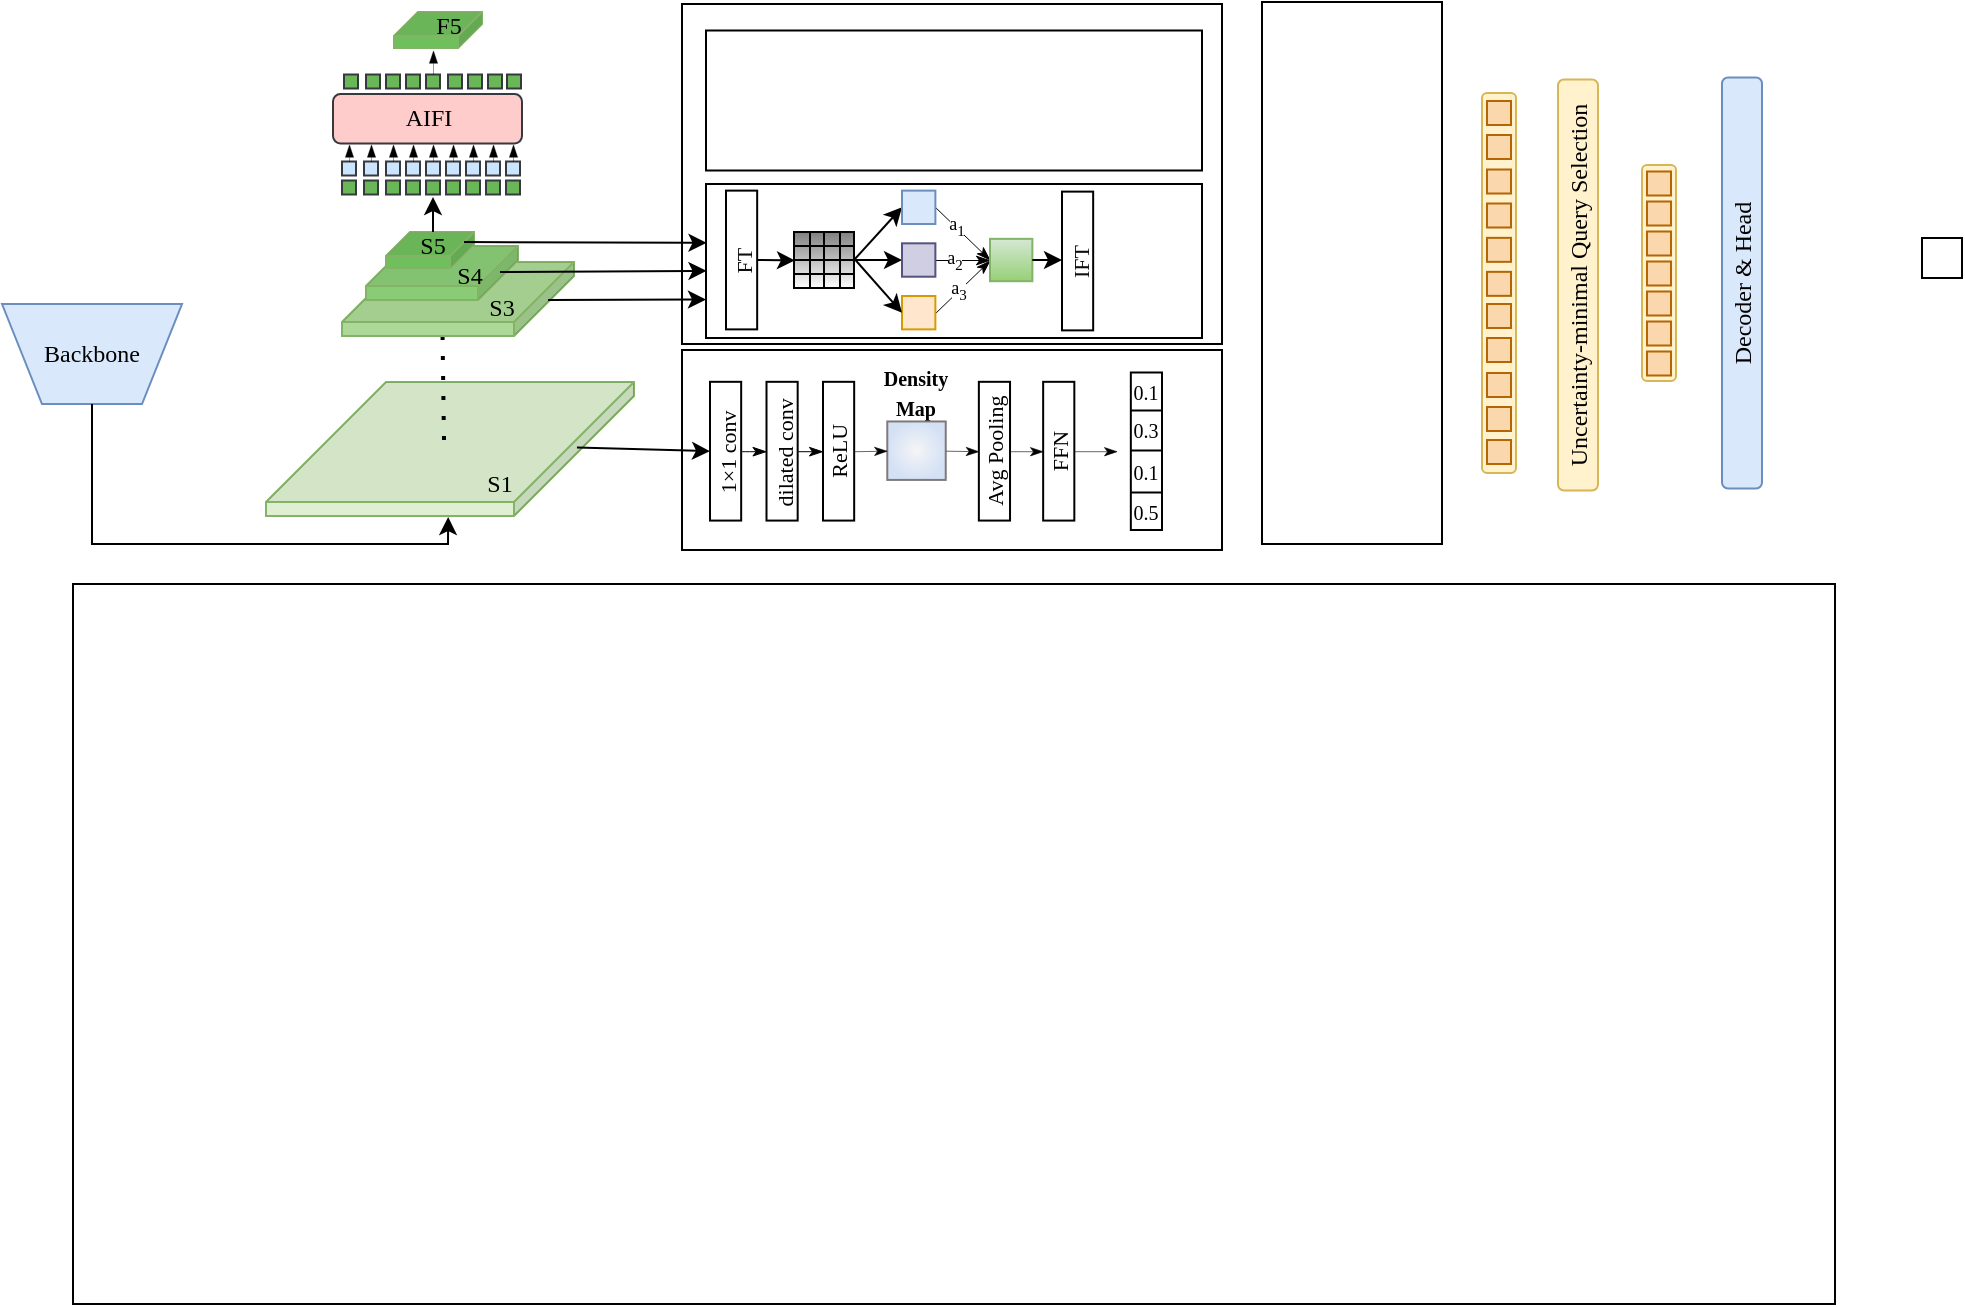 <mxfile version="26.0.6">
  <diagram name="第 1 页" id="CLWAl7Uv6BVstPCbY0PA">
    <mxGraphModel dx="773" dy="390" grid="1" gridSize="10" guides="1" tooltips="1" connect="1" arrows="1" fold="1" page="1" pageScale="1" pageWidth="827" pageHeight="1169" math="1" shadow="0">
      <root>
        <mxCell id="0" />
        <mxCell id="1" parent="0" />
        <mxCell id="A3obOHkXwMJdT8IcUlnu-3" value="" style="rounded=0;whiteSpace=wrap;html=1;textOpacity=0;movable=1;resizable=1;rotatable=1;deletable=1;editable=1;locked=0;connectable=1;" parent="1" vertex="1">
          <mxGeometry x="95.5" y="420" width="881" height="360" as="geometry" />
        </mxCell>
        <mxCell id="vyVkkQDFkFN2ZyO-FKbN-2" value="Backbone" style="shape=trapezoid;perimeter=trapezoidPerimeter;whiteSpace=wrap;html=1;fixedSize=1;flipV=1;fillColor=#dae8fc;strokeColor=#6c8ebf;fontFamily=Times New Roman;" parent="1" vertex="1">
          <mxGeometry x="60" y="280" width="90" height="50" as="geometry" />
        </mxCell>
        <mxCell id="A3obOHkXwMJdT8IcUlnu-4" value="" style="rounded=0;whiteSpace=wrap;html=1;fontFamily=Times New Roman;" parent="1" vertex="1">
          <mxGeometry x="400" y="130" width="270" height="170" as="geometry" />
        </mxCell>
        <mxCell id="A3obOHkXwMJdT8IcUlnu-6" value="" style="rounded=0;whiteSpace=wrap;html=1;fontFamily=Times New Roman;" parent="1" vertex="1">
          <mxGeometry x="690" y="129" width="90" height="271" as="geometry" />
        </mxCell>
        <mxCell id="A3obOHkXwMJdT8IcUlnu-8" value="" style="endArrow=classic;html=1;rounded=0;entryX=0.505;entryY=1.008;entryDx=0;entryDy=0;entryPerimeter=0;exitX=0.5;exitY=1;exitDx=0;exitDy=0;fontFamily=Times New Roman;" parent="1" source="vyVkkQDFkFN2ZyO-FKbN-2" target="vyVkkQDFkFN2ZyO-FKbN-3" edge="1">
          <mxGeometry width="50" height="50" relative="1" as="geometry">
            <mxPoint x="120" y="440" as="sourcePoint" />
            <mxPoint x="170" y="390" as="targetPoint" />
            <Array as="points">
              <mxPoint x="105" y="400" />
              <mxPoint x="283" y="400" />
            </Array>
          </mxGeometry>
        </mxCell>
        <mxCell id="pcxJnYcUo_0ArzD0kZ6v-15" value="" style="group" parent="1" vertex="1" connectable="0">
          <mxGeometry x="192" y="319" width="184" height="67" as="geometry" />
        </mxCell>
        <mxCell id="vyVkkQDFkFN2ZyO-FKbN-3" value="" style="shape=cube;whiteSpace=wrap;html=1;boundedLbl=1;backgroundOutline=1;darkOpacity=0.05;darkOpacity2=0.1;size=60;fillStyle=solid;flipH=1;spacingTop=-1;spacingLeft=0;spacing=2;fillColor=light-dark(#dff0d2, #ededed);strokeColor=#82b366;movable=1;resizable=1;rotatable=1;deletable=1;editable=1;locked=0;connectable=1;fontFamily=Times New Roman;" parent="pcxJnYcUo_0ArzD0kZ6v-15" vertex="1">
          <mxGeometry width="184" height="67" as="geometry" />
        </mxCell>
        <mxCell id="pcxJnYcUo_0ArzD0kZ6v-14" value="S1" style="text;html=1;align=center;verticalAlign=middle;whiteSpace=wrap;rounded=0;fontSize=12;fontFamily=Times New Roman;" parent="pcxJnYcUo_0ArzD0kZ6v-15" vertex="1">
          <mxGeometry x="87" y="35.75" width="60" height="30" as="geometry" />
        </mxCell>
        <mxCell id="A3obOHkXwMJdT8IcUlnu-14" value="" style="endArrow=none;dashed=1;html=1;rounded=0;entryX=1;entryY=1;entryDx=0;entryDy=0;dashPattern=1 4;strokeWidth=2;fontFamily=Times New Roman;" parent="1" edge="1">
          <mxGeometry width="50" height="50" relative="1" as="geometry">
            <mxPoint x="281" y="348" as="sourcePoint" />
            <mxPoint x="280" y="276.5" as="targetPoint" />
          </mxGeometry>
        </mxCell>
        <mxCell id="pcxJnYcUo_0ArzD0kZ6v-10" value="" style="group" parent="1" vertex="1" connectable="0">
          <mxGeometry x="230" y="244" width="116" height="53" as="geometry" />
        </mxCell>
        <mxCell id="vyVkkQDFkFN2ZyO-FKbN-9" value="" style="shape=cube;whiteSpace=wrap;html=1;boundedLbl=1;backgroundOutline=1;darkOpacity=0.05;darkOpacity2=0.1;size=30;fillStyle=solid;flipH=1;spacingTop=-1;spacingLeft=0;spacing=2;fillColor=light-dark(#acd998, #1f2f1e);strokeColor=#82b366;movable=1;resizable=1;rotatable=1;deletable=1;editable=1;locked=0;connectable=1;fontFamily=Times New Roman;" parent="pcxJnYcUo_0ArzD0kZ6v-10" vertex="1">
          <mxGeometry y="15" width="116" height="37" as="geometry" />
        </mxCell>
        <mxCell id="A3obOHkXwMJdT8IcUlnu-19" value="S3" style="text;html=1;align=center;verticalAlign=middle;whiteSpace=wrap;rounded=0;fontSize=12;fontFamily=Times New Roman;" parent="pcxJnYcUo_0ArzD0kZ6v-10" vertex="1">
          <mxGeometry x="50" y="23" width="60" height="30" as="geometry" />
        </mxCell>
        <mxCell id="vyVkkQDFkFN2ZyO-FKbN-11" value="" style="shape=cube;whiteSpace=wrap;html=1;boundedLbl=1;backgroundOutline=1;darkOpacity=0.05;darkOpacity2=0.1;size=20;fillStyle=solid;flipH=1;spacingTop=-1;spacingLeft=0;spacing=2;fillColor=light-dark(#8acc76, #1f2f1e);strokeColor=#82b366;movable=1;resizable=1;rotatable=1;deletable=1;editable=1;locked=0;connectable=1;" parent="pcxJnYcUo_0ArzD0kZ6v-10" vertex="1">
          <mxGeometry x="12" y="7" width="76" height="27" as="geometry" />
        </mxCell>
        <mxCell id="A3obOHkXwMJdT8IcUlnu-20" value="S4" style="text;html=1;align=center;verticalAlign=middle;whiteSpace=wrap;rounded=0;fontSize=12;fontFamily=Times New Roman;" parent="pcxJnYcUo_0ArzD0kZ6v-10" vertex="1">
          <mxGeometry x="34" y="7" width="60" height="30" as="geometry" />
        </mxCell>
        <mxCell id="vyVkkQDFkFN2ZyO-FKbN-10" value="" style="shape=cube;whiteSpace=wrap;html=1;boundedLbl=1;backgroundOutline=1;darkOpacity=0.05;darkOpacity2=0.1;size=12;fillStyle=solid;flipH=1;spacingTop=-1;spacingLeft=0;spacing=2;fillColor=light-dark(#6fbf5d, #0c2100);strokeColor=#82b366;movable=1;resizable=1;rotatable=1;deletable=1;editable=1;locked=0;connectable=1;" parent="pcxJnYcUo_0ArzD0kZ6v-10" vertex="1">
          <mxGeometry x="22" width="44" height="18" as="geometry" />
        </mxCell>
        <mxCell id="A3obOHkXwMJdT8IcUlnu-18" value="S5" style="text;html=1;align=center;verticalAlign=middle;whiteSpace=wrap;rounded=0;fontSize=12;fontFamily=Times New Roman;" parent="pcxJnYcUo_0ArzD0kZ6v-10" vertex="1">
          <mxGeometry x="25" width="41" height="14" as="geometry" />
        </mxCell>
        <mxCell id="pcxJnYcUo_0ArzD0kZ6v-12" value="" style="rounded=0;whiteSpace=wrap;html=1;" parent="1" vertex="1">
          <mxGeometry x="412" y="143.25" width="248" height="70" as="geometry" />
        </mxCell>
        <mxCell id="pcxJnYcUo_0ArzD0kZ6v-13" value="" style="rounded=0;whiteSpace=wrap;html=1;" parent="1" vertex="1">
          <mxGeometry x="412" y="220" width="248" height="77" as="geometry" />
        </mxCell>
        <mxCell id="pcxJnYcUo_0ArzD0kZ6v-19" value="" style="endArrow=classic;html=1;rounded=0;exitX=1;exitY=0.25;exitDx=0;exitDy=0;entryX=0.001;entryY=0.334;entryDx=0;entryDy=0;entryPerimeter=0;" parent="1" edge="1">
          <mxGeometry width="50" height="50" relative="1" as="geometry">
            <mxPoint x="291.0" y="249" as="sourcePoint" />
            <mxPoint x="412.248" y="249.378" as="targetPoint" />
          </mxGeometry>
        </mxCell>
        <mxCell id="pcxJnYcUo_0ArzD0kZ6v-20" value="" style="endArrow=classic;html=1;rounded=0;entryX=0.001;entryY=0.564;entryDx=0;entryDy=0;entryPerimeter=0;" parent="1" target="pcxJnYcUo_0ArzD0kZ6v-13" edge="1">
          <mxGeometry width="50" height="50" relative="1" as="geometry">
            <mxPoint x="309" y="264" as="sourcePoint" />
            <mxPoint x="410" y="260" as="targetPoint" />
          </mxGeometry>
        </mxCell>
        <mxCell id="pcxJnYcUo_0ArzD0kZ6v-21" value="" style="endArrow=classic;html=1;rounded=0;entryX=0;entryY=0.75;entryDx=0;entryDy=0;" parent="1" target="pcxJnYcUo_0ArzD0kZ6v-13" edge="1">
          <mxGeometry width="50" height="50" relative="1" as="geometry">
            <mxPoint x="333" y="278" as="sourcePoint" />
            <mxPoint x="412" y="277" as="targetPoint" />
          </mxGeometry>
        </mxCell>
        <mxCell id="A3obOHkXwMJdT8IcUlnu-5" value="" style="rounded=0;whiteSpace=wrap;html=1;fontFamily=Times New Roman;" parent="1" vertex="1">
          <mxGeometry x="400" y="303" width="270" height="100" as="geometry" />
        </mxCell>
        <mxCell id="gEg5M-laVUsotHvPiH9H-1" value="" style="endArrow=classic;html=1;rounded=0;entryX=0.5;entryY=1;entryDx=0;entryDy=0;exitX=0.5;exitY=0;exitDx=0;exitDy=0;" parent="1" source="A3obOHkXwMJdT8IcUlnu-18" edge="1">
          <mxGeometry width="50" height="50" relative="1" as="geometry">
            <mxPoint x="290" y="295" as="sourcePoint" />
            <mxPoint x="275.5" y="226.5" as="targetPoint" />
          </mxGeometry>
        </mxCell>
        <mxCell id="pcxJnYcUo_0ArzD0kZ6v-22" value="" style="endArrow=classic;html=1;rounded=0;exitX=0.155;exitY=0.488;exitDx=0;exitDy=0;exitPerimeter=0;entryX=0;entryY=0.5;entryDx=0;entryDy=0;" parent="1" source="vyVkkQDFkFN2ZyO-FKbN-3" target="A3obOHkXwMJdT8IcUlnu-23" edge="1">
          <mxGeometry width="50" height="50" relative="1" as="geometry">
            <mxPoint x="347" y="282" as="sourcePoint" />
            <mxPoint x="410" y="353" as="targetPoint" />
          </mxGeometry>
        </mxCell>
        <mxCell id="pcxJnYcUo_0ArzD0kZ6v-6" value="" style="group" parent="1" vertex="1" connectable="0">
          <mxGeometry x="414" y="309" width="226" height="84" as="geometry" />
        </mxCell>
        <mxCell id="A3obOHkXwMJdT8IcUlnu-70" value="&lt;font style=&quot;font-size: 10px;&quot; face=&quot;Times New Roman&quot;&gt;&lt;b style=&quot;&quot;&gt;Density&lt;br&gt;&lt;/b&gt;&lt;/font&gt;&lt;b style=&quot;font-size: 10px; font-family: &amp;quot;Times New Roman&amp;quot;; background-color: transparent; color: light-dark(rgb(0, 0, 0), rgb(255, 255, 255));&quot;&gt;Map&lt;/b&gt;" style="text;html=1;align=center;verticalAlign=middle;whiteSpace=wrap;rounded=0;" parent="pcxJnYcUo_0ArzD0kZ6v-6" vertex="1">
          <mxGeometry x="74.034" width="58.448" height="29.735" as="geometry" />
        </mxCell>
        <mxCell id="pcxJnYcUo_0ArzD0kZ6v-5" value="" style="group" parent="pcxJnYcUo_0ArzD0kZ6v-6" vertex="1" connectable="0">
          <mxGeometry y="5.204" width="226" height="78.796" as="geometry" />
        </mxCell>
        <mxCell id="A3obOHkXwMJdT8IcUlnu-23" value="&lt;p style=&quot;margin: 0px; font-variant-numeric: normal; font-variant-east-asian: normal; font-variant-alternates: normal; font-size-adjust: none; font-kerning: auto; font-optical-sizing: auto; font-feature-settings: normal; font-variation-settings: normal; font-variant-position: normal; font-variant-emoji: normal; font-stretch: normal; line-height: normal; text-align: start;&quot; class=&quot;p1&quot;&gt;&lt;font face=&quot;Times New Roman&quot; style=&quot;color: rgb(0, 0, 0); font-size: 11px;&quot;&gt;1×1 conv&lt;/font&gt;&lt;/p&gt;" style="rounded=0;whiteSpace=wrap;html=1;horizontal=0;" parent="pcxJnYcUo_0ArzD0kZ6v-5" vertex="1">
          <mxGeometry y="4.708" width="15.586" height="69.381" as="geometry" />
        </mxCell>
        <mxCell id="A3obOHkXwMJdT8IcUlnu-27" value="" style="whiteSpace=wrap;html=1;aspect=fixed;fillColor=#f5f5f5;strokeColor=light-dark(#817979, #959595);gradientColor=#D4E1F5;gradientDirection=radial;" parent="pcxJnYcUo_0ArzD0kZ6v-5" vertex="1">
          <mxGeometry x="88.647" y="24.531" width="29.224" height="29.224" as="geometry" />
        </mxCell>
        <mxCell id="A3obOHkXwMJdT8IcUlnu-30" value="" style="shape=table;startSize=0;container=1;collapsible=0;childLayout=tableLayout;fontSize=14;fontFamily=Times New Roman;align=center;" parent="pcxJnYcUo_0ArzD0kZ6v-5" vertex="1">
          <mxGeometry x="210.414" width="15.586" height="78.796" as="geometry" />
        </mxCell>
        <mxCell id="A3obOHkXwMJdT8IcUlnu-47" style="shape=tableRow;horizontal=0;startSize=0;swimlaneHead=0;swimlaneBody=0;strokeColor=inherit;top=0;left=0;bottom=0;right=0;collapsible=0;dropTarget=0;fillColor=none;points=[[0,0.5],[1,0.5]];portConstraint=eastwest;fontSize=16;" parent="A3obOHkXwMJdT8IcUlnu-30" vertex="1">
          <mxGeometry width="15.586" height="19" as="geometry" />
        </mxCell>
        <mxCell id="A3obOHkXwMJdT8IcUlnu-48" value="0.1" style="shape=partialRectangle;html=1;whiteSpace=wrap;connectable=0;strokeColor=inherit;overflow=hidden;fillColor=none;top=0;left=0;bottom=0;right=0;pointerEvents=1;fontSize=10;fontFamily=Times New Roman;" parent="A3obOHkXwMJdT8IcUlnu-47" vertex="1">
          <mxGeometry width="16" height="19" as="geometry">
            <mxRectangle width="16" height="19" as="alternateBounds" />
          </mxGeometry>
        </mxCell>
        <mxCell id="A3obOHkXwMJdT8IcUlnu-31" value="" style="shape=tableRow;horizontal=0;startSize=0;swimlaneHead=0;swimlaneBody=0;strokeColor=inherit;top=0;left=0;bottom=0;right=0;collapsible=0;dropTarget=0;fillColor=none;points=[[0,0.5],[1,0.5]];portConstraint=eastwest;fontSize=16;" parent="A3obOHkXwMJdT8IcUlnu-30" vertex="1">
          <mxGeometry y="19" width="15.586" height="20" as="geometry" />
        </mxCell>
        <mxCell id="A3obOHkXwMJdT8IcUlnu-32" value="0.3" style="shape=partialRectangle;html=1;whiteSpace=wrap;connectable=0;strokeColor=inherit;overflow=hidden;fillColor=none;top=0;left=0;bottom=0;right=0;pointerEvents=1;fontSize=10;fontFamily=Times New Roman;" parent="A3obOHkXwMJdT8IcUlnu-31" vertex="1">
          <mxGeometry width="16" height="20" as="geometry">
            <mxRectangle width="16" height="20" as="alternateBounds" />
          </mxGeometry>
        </mxCell>
        <mxCell id="A3obOHkXwMJdT8IcUlnu-35" value="" style="shape=tableRow;horizontal=0;startSize=0;swimlaneHead=0;swimlaneBody=0;strokeColor=inherit;top=0;left=0;bottom=0;right=0;collapsible=0;dropTarget=0;fillColor=none;points=[[0,0.5],[1,0.5]];portConstraint=eastwest;fontSize=16;" parent="A3obOHkXwMJdT8IcUlnu-30" vertex="1">
          <mxGeometry y="39" width="15.586" height="21" as="geometry" />
        </mxCell>
        <mxCell id="A3obOHkXwMJdT8IcUlnu-36" value="0.1" style="shape=partialRectangle;html=1;whiteSpace=wrap;connectable=0;strokeColor=inherit;overflow=hidden;fillColor=none;top=0;left=0;bottom=0;right=0;pointerEvents=1;fontSize=10;fontFamily=Times New Roman;" parent="A3obOHkXwMJdT8IcUlnu-35" vertex="1">
          <mxGeometry width="16" height="21" as="geometry">
            <mxRectangle width="16" height="21" as="alternateBounds" />
          </mxGeometry>
        </mxCell>
        <mxCell id="A3obOHkXwMJdT8IcUlnu-43" style="shape=tableRow;horizontal=0;startSize=0;swimlaneHead=0;swimlaneBody=0;strokeColor=inherit;top=0;left=0;bottom=0;right=0;collapsible=0;dropTarget=0;fillColor=none;points=[[0,0.5],[1,0.5]];portConstraint=eastwest;fontSize=16;" parent="A3obOHkXwMJdT8IcUlnu-30" vertex="1">
          <mxGeometry y="60" width="15.586" height="19" as="geometry" />
        </mxCell>
        <mxCell id="A3obOHkXwMJdT8IcUlnu-44" value="0.5" style="shape=partialRectangle;html=1;whiteSpace=wrap;connectable=0;strokeColor=inherit;overflow=hidden;fillColor=none;top=0;left=0;bottom=0;right=0;pointerEvents=1;fontSize=10;fontFamily=Times New Roman;" parent="A3obOHkXwMJdT8IcUlnu-43" vertex="1">
          <mxGeometry width="16" height="19" as="geometry">
            <mxRectangle width="16" height="19" as="alternateBounds" />
          </mxGeometry>
        </mxCell>
        <mxCell id="A3obOHkXwMJdT8IcUlnu-51" value="&lt;p style=&quot;margin: 0px; font-variant-numeric: normal; font-variant-east-asian: normal; font-variant-alternates: normal; font-size-adjust: none; font-kerning: auto; font-optical-sizing: auto; font-feature-settings: normal; font-variation-settings: normal; font-variant-position: normal; font-variant-emoji: normal; font-stretch: normal; line-height: normal; text-align: start;&quot; class=&quot;p1&quot;&gt;&lt;font face=&quot;Times New Roman&quot; style=&quot;color: rgb(0, 0, 0); font-size: 11px;&quot;&gt;dilated conv&lt;/font&gt;&lt;/p&gt;" style="rounded=0;whiteSpace=wrap;html=1;horizontal=0;" parent="pcxJnYcUo_0ArzD0kZ6v-5" vertex="1">
          <mxGeometry x="28.25" y="4.708" width="15.586" height="69.381" as="geometry" />
        </mxCell>
        <mxCell id="A3obOHkXwMJdT8IcUlnu-52" value="&lt;font face=&quot;Times New Roman&quot; style=&quot;font-size: 11px;&quot;&gt;ReLU&lt;/font&gt;" style="rounded=0;whiteSpace=wrap;html=1;horizontal=0;" parent="pcxJnYcUo_0ArzD0kZ6v-5" vertex="1">
          <mxGeometry x="56.5" y="4.708" width="15.586" height="69.381" as="geometry" />
        </mxCell>
        <mxCell id="A3obOHkXwMJdT8IcUlnu-53" value="&lt;font face=&quot;Times New Roman&quot; style=&quot;font-size: 11px;&quot;&gt;Avg Pooling&lt;/font&gt;" style="rounded=0;whiteSpace=wrap;html=1;horizontal=0;" parent="pcxJnYcUo_0ArzD0kZ6v-5" vertex="1">
          <mxGeometry x="134.431" y="4.708" width="15.586" height="69.381" as="geometry" />
        </mxCell>
        <mxCell id="A3obOHkXwMJdT8IcUlnu-54" value="&lt;font face=&quot;Times New Roman&quot; style=&quot;font-size: 11px; font-weight: normal;&quot;&gt;FFN&lt;/font&gt;" style="rounded=0;whiteSpace=wrap;html=1;fontStyle=1;horizontal=0;" parent="pcxJnYcUo_0ArzD0kZ6v-5" vertex="1">
          <mxGeometry x="166.578" y="4.708" width="15.586" height="69.381" as="geometry" />
        </mxCell>
        <mxCell id="A3obOHkXwMJdT8IcUlnu-57" value="" style="endArrow=classicThin;html=1;rounded=0;entryX=0;entryY=0.5;entryDx=0;entryDy=0;exitX=1;exitY=0.5;exitDx=0;exitDy=0;endFill=1;strokeWidth=0.5;curved=1;startArrow=none;startFill=0;" parent="pcxJnYcUo_0ArzD0kZ6v-5" source="A3obOHkXwMJdT8IcUlnu-23" target="A3obOHkXwMJdT8IcUlnu-51" edge="1">
          <mxGeometry width="50" height="50" relative="1" as="geometry">
            <mxPoint x="-52.603" y="24.531" as="sourcePoint" />
            <mxPoint x="-3.897" y="-25.027" as="targetPoint" />
          </mxGeometry>
        </mxCell>
        <mxCell id="A3obOHkXwMJdT8IcUlnu-58" value="" style="endArrow=classicThin;html=1;rounded=0;entryX=0;entryY=0.5;entryDx=0;entryDy=0;exitX=1;exitY=0.5;exitDx=0;exitDy=0;endFill=1;strokeWidth=0.5;jumpSize=7;" parent="pcxJnYcUo_0ArzD0kZ6v-5" source="A3obOHkXwMJdT8IcUlnu-51" target="A3obOHkXwMJdT8IcUlnu-52" edge="1">
          <mxGeometry width="50" height="50" relative="1" as="geometry">
            <mxPoint x="25.328" y="49.31" as="sourcePoint" />
            <mxPoint x="37.991" y="49.31" as="targetPoint" />
          </mxGeometry>
        </mxCell>
        <mxCell id="A3obOHkXwMJdT8IcUlnu-59" value="" style="endArrow=classicThin;html=1;rounded=0;endFill=1;strokeWidth=0.3;sourcePerimeterSpacing=0;fontSize=11;exitX=1;exitY=0.5;exitDx=0;exitDy=0;entryX=0;entryY=0.5;entryDx=0;entryDy=0;" parent="pcxJnYcUo_0ArzD0kZ6v-5" source="A3obOHkXwMJdT8IcUlnu-52" target="A3obOHkXwMJdT8IcUlnu-27" edge="1">
          <mxGeometry width="50" height="50" relative="1" as="geometry">
            <mxPoint x="75.009" y="39.398" as="sourcePoint" />
            <mxPoint x="86.698" y="39.398" as="targetPoint" />
          </mxGeometry>
        </mxCell>
        <mxCell id="A3obOHkXwMJdT8IcUlnu-62" value="" style="endArrow=classicThin;html=1;rounded=0;entryX=0;entryY=0.5;entryDx=0;entryDy=0;exitX=1;exitY=0.5;exitDx=0;exitDy=0;endFill=1;strokeWidth=0.3;" parent="pcxJnYcUo_0ArzD0kZ6v-5" source="A3obOHkXwMJdT8IcUlnu-53" target="A3obOHkXwMJdT8IcUlnu-54" edge="1">
          <mxGeometry width="50" height="50" relative="1" as="geometry">
            <mxPoint x="127.612" y="49.31" as="sourcePoint" />
            <mxPoint x="144.172" y="49.31" as="targetPoint" />
          </mxGeometry>
        </mxCell>
        <mxCell id="A3obOHkXwMJdT8IcUlnu-64" value="" style="endArrow=classicThin;html=1;rounded=0;endFill=1;strokeWidth=0.3;sourcePerimeterSpacing=0;fontSize=11;exitX=1;exitY=0.5;exitDx=0;exitDy=0;entryX=0;entryY=0.5;entryDx=0;entryDy=0;" parent="pcxJnYcUo_0ArzD0kZ6v-5" source="A3obOHkXwMJdT8IcUlnu-27" target="A3obOHkXwMJdT8IcUlnu-53" edge="1">
          <mxGeometry width="50" height="50" relative="1" as="geometry">
            <mxPoint x="120.793" y="39.398" as="sourcePoint" />
            <mxPoint x="132.483" y="39.398" as="targetPoint" />
          </mxGeometry>
        </mxCell>
        <mxCell id="A3obOHkXwMJdT8IcUlnu-67" value="" style="endArrow=classicThin;html=1;rounded=0;strokeWidth=0.3;endFill=1;exitX=1;exitY=0.5;exitDx=0;exitDy=0;" parent="pcxJnYcUo_0ArzD0kZ6v-5" source="A3obOHkXwMJdT8IcUlnu-54" edge="1">
          <mxGeometry width="50" height="50" relative="1" as="geometry">
            <mxPoint x="113" y="113.735" as="sourcePoint" />
            <mxPoint x="203.595" y="39.398" as="targetPoint" />
          </mxGeometry>
        </mxCell>
        <mxCell id="gEg5M-laVUsotHvPiH9H-3" value="&lt;p style=&quot;margin: 0px; font-variant-numeric: normal; font-variant-east-asian: normal; font-variant-alternates: normal; font-size-adjust: none; font-kerning: auto; font-optical-sizing: auto; font-feature-settings: normal; font-variation-settings: normal; font-variant-position: normal; font-variant-emoji: normal; font-stretch: normal; line-height: normal; color: rgb(14, 14, 14); text-align: start;&quot; class=&quot;p1&quot;&gt;&lt;font style=&quot;font-size: 11px;&quot; face=&quot;Times New Roman&quot;&gt;FT&lt;/font&gt;&lt;/p&gt;" style="rounded=0;whiteSpace=wrap;html=1;horizontal=0;" parent="1" vertex="1">
          <mxGeometry x="422" y="223.312" width="15.586" height="69.381" as="geometry" />
        </mxCell>
        <mxCell id="gEg5M-laVUsotHvPiH9H-51" style="rounded=0;orthogonalLoop=1;jettySize=auto;html=1;exitX=1;exitY=0.5;exitDx=0;exitDy=0;entryX=0;entryY=0.5;entryDx=0;entryDy=0;" parent="1" source="gEg5M-laVUsotHvPiH9H-9" target="gEg5M-laVUsotHvPiH9H-47" edge="1">
          <mxGeometry relative="1" as="geometry" />
        </mxCell>
        <mxCell id="gEg5M-laVUsotHvPiH9H-52" style="edgeStyle=orthogonalEdgeStyle;rounded=0;orthogonalLoop=1;jettySize=auto;html=1;exitX=1;exitY=0.5;exitDx=0;exitDy=0;entryX=0;entryY=0.5;entryDx=0;entryDy=0;" parent="1" source="gEg5M-laVUsotHvPiH9H-9" target="gEg5M-laVUsotHvPiH9H-49" edge="1">
          <mxGeometry relative="1" as="geometry" />
        </mxCell>
        <mxCell id="gEg5M-laVUsotHvPiH9H-9" value="" style="shape=table;startSize=0;container=1;collapsible=0;childLayout=tableLayout;fontSize=16;gradientColor=#808080;gradientDirection=north;" parent="1" vertex="1">
          <mxGeometry x="456" y="244" width="30" height="28" as="geometry" />
        </mxCell>
        <mxCell id="gEg5M-laVUsotHvPiH9H-35" style="shape=tableRow;horizontal=0;startSize=0;swimlaneHead=0;swimlaneBody=0;strokeColor=inherit;top=0;left=0;bottom=0;right=0;collapsible=0;dropTarget=0;fillColor=none;points=[[0,0.5],[1,0.5]];portConstraint=eastwest;fontSize=16;" parent="gEg5M-laVUsotHvPiH9H-9" vertex="1">
          <mxGeometry width="30" height="7" as="geometry" />
        </mxCell>
        <mxCell id="gEg5M-laVUsotHvPiH9H-36" style="shape=partialRectangle;html=1;whiteSpace=wrap;connectable=0;strokeColor=inherit;overflow=hidden;fillColor=none;top=0;left=0;bottom=0;right=0;pointerEvents=1;fontSize=16;" parent="gEg5M-laVUsotHvPiH9H-35" vertex="1">
          <mxGeometry width="8" height="7" as="geometry">
            <mxRectangle width="8" height="7" as="alternateBounds" />
          </mxGeometry>
        </mxCell>
        <mxCell id="gEg5M-laVUsotHvPiH9H-37" style="shape=partialRectangle;html=1;whiteSpace=wrap;connectable=0;strokeColor=inherit;overflow=hidden;fillColor=none;top=0;left=0;bottom=0;right=0;pointerEvents=1;fontSize=16;" parent="gEg5M-laVUsotHvPiH9H-35" vertex="1">
          <mxGeometry x="8" width="7" height="7" as="geometry">
            <mxRectangle width="7" height="7" as="alternateBounds" />
          </mxGeometry>
        </mxCell>
        <mxCell id="gEg5M-laVUsotHvPiH9H-38" style="shape=partialRectangle;html=1;whiteSpace=wrap;connectable=0;strokeColor=inherit;overflow=hidden;fillColor=none;top=0;left=0;bottom=0;right=0;pointerEvents=1;fontSize=16;" parent="gEg5M-laVUsotHvPiH9H-35" vertex="1">
          <mxGeometry x="15" width="8" height="7" as="geometry">
            <mxRectangle width="8" height="7" as="alternateBounds" />
          </mxGeometry>
        </mxCell>
        <mxCell id="gEg5M-laVUsotHvPiH9H-39" style="shape=partialRectangle;html=1;whiteSpace=wrap;connectable=0;strokeColor=inherit;overflow=hidden;fillColor=none;top=0;left=0;bottom=0;right=0;pointerEvents=1;fontSize=16;" parent="gEg5M-laVUsotHvPiH9H-35" vertex="1">
          <mxGeometry x="23" width="7" height="7" as="geometry">
            <mxRectangle width="7" height="7" as="alternateBounds" />
          </mxGeometry>
        </mxCell>
        <mxCell id="gEg5M-laVUsotHvPiH9H-10" value="" style="shape=tableRow;horizontal=0;startSize=0;swimlaneHead=0;swimlaneBody=0;strokeColor=inherit;top=0;left=0;bottom=0;right=0;collapsible=0;dropTarget=0;fillColor=none;points=[[0,0.5],[1,0.5]];portConstraint=eastwest;fontSize=16;" parent="gEg5M-laVUsotHvPiH9H-9" vertex="1">
          <mxGeometry y="7" width="30" height="7" as="geometry" />
        </mxCell>
        <mxCell id="gEg5M-laVUsotHvPiH9H-11" value="" style="shape=partialRectangle;html=1;whiteSpace=wrap;connectable=0;strokeColor=inherit;overflow=hidden;fillColor=none;top=0;left=0;bottom=0;right=0;pointerEvents=1;fontSize=16;" parent="gEg5M-laVUsotHvPiH9H-10" vertex="1">
          <mxGeometry width="8" height="7" as="geometry">
            <mxRectangle width="8" height="7" as="alternateBounds" />
          </mxGeometry>
        </mxCell>
        <mxCell id="gEg5M-laVUsotHvPiH9H-12" value="" style="shape=partialRectangle;html=1;whiteSpace=wrap;connectable=0;strokeColor=inherit;overflow=hidden;fillColor=none;top=0;left=0;bottom=0;right=0;pointerEvents=1;fontSize=16;" parent="gEg5M-laVUsotHvPiH9H-10" vertex="1">
          <mxGeometry x="8" width="7" height="7" as="geometry">
            <mxRectangle width="7" height="7" as="alternateBounds" />
          </mxGeometry>
        </mxCell>
        <mxCell id="gEg5M-laVUsotHvPiH9H-13" value="" style="shape=partialRectangle;html=1;whiteSpace=wrap;connectable=0;strokeColor=inherit;overflow=hidden;fillColor=none;top=0;left=0;bottom=0;right=0;pointerEvents=1;fontSize=16;" parent="gEg5M-laVUsotHvPiH9H-10" vertex="1">
          <mxGeometry x="15" width="8" height="7" as="geometry">
            <mxRectangle width="8" height="7" as="alternateBounds" />
          </mxGeometry>
        </mxCell>
        <mxCell id="gEg5M-laVUsotHvPiH9H-40" style="shape=partialRectangle;html=1;whiteSpace=wrap;connectable=0;strokeColor=inherit;overflow=hidden;fillColor=none;top=0;left=0;bottom=0;right=0;pointerEvents=1;fontSize=16;" parent="gEg5M-laVUsotHvPiH9H-10" vertex="1">
          <mxGeometry x="23" width="7" height="7" as="geometry">
            <mxRectangle width="7" height="7" as="alternateBounds" />
          </mxGeometry>
        </mxCell>
        <mxCell id="gEg5M-laVUsotHvPiH9H-14" value="" style="shape=tableRow;horizontal=0;startSize=0;swimlaneHead=0;swimlaneBody=0;strokeColor=inherit;top=0;left=0;bottom=0;right=0;collapsible=0;dropTarget=0;fillColor=none;points=[[0,0.5],[1,0.5]];portConstraint=eastwest;fontSize=16;" parent="gEg5M-laVUsotHvPiH9H-9" vertex="1">
          <mxGeometry y="14" width="30" height="7" as="geometry" />
        </mxCell>
        <mxCell id="gEg5M-laVUsotHvPiH9H-15" value="" style="shape=partialRectangle;html=1;whiteSpace=wrap;connectable=0;strokeColor=inherit;overflow=hidden;fillColor=none;top=0;left=0;bottom=0;right=0;pointerEvents=1;fontSize=16;" parent="gEg5M-laVUsotHvPiH9H-14" vertex="1">
          <mxGeometry width="8" height="7" as="geometry">
            <mxRectangle width="8" height="7" as="alternateBounds" />
          </mxGeometry>
        </mxCell>
        <mxCell id="gEg5M-laVUsotHvPiH9H-16" value="" style="shape=partialRectangle;html=1;whiteSpace=wrap;connectable=0;strokeColor=inherit;overflow=hidden;fillColor=none;top=0;left=0;bottom=0;right=0;pointerEvents=1;fontSize=16;" parent="gEg5M-laVUsotHvPiH9H-14" vertex="1">
          <mxGeometry x="8" width="7" height="7" as="geometry">
            <mxRectangle width="7" height="7" as="alternateBounds" />
          </mxGeometry>
        </mxCell>
        <mxCell id="gEg5M-laVUsotHvPiH9H-17" value="" style="shape=partialRectangle;html=1;whiteSpace=wrap;connectable=0;strokeColor=inherit;overflow=hidden;fillColor=none;top=0;left=0;bottom=0;right=0;pointerEvents=1;fontSize=16;" parent="gEg5M-laVUsotHvPiH9H-14" vertex="1">
          <mxGeometry x="15" width="8" height="7" as="geometry">
            <mxRectangle width="8" height="7" as="alternateBounds" />
          </mxGeometry>
        </mxCell>
        <mxCell id="gEg5M-laVUsotHvPiH9H-41" style="shape=partialRectangle;html=1;whiteSpace=wrap;connectable=0;strokeColor=inherit;overflow=hidden;fillColor=none;top=0;left=0;bottom=0;right=0;pointerEvents=1;fontSize=16;" parent="gEg5M-laVUsotHvPiH9H-14" vertex="1">
          <mxGeometry x="23" width="7" height="7" as="geometry">
            <mxRectangle width="7" height="7" as="alternateBounds" />
          </mxGeometry>
        </mxCell>
        <mxCell id="gEg5M-laVUsotHvPiH9H-18" value="" style="shape=tableRow;horizontal=0;startSize=0;swimlaneHead=0;swimlaneBody=0;strokeColor=inherit;top=0;left=0;bottom=0;right=0;collapsible=0;dropTarget=0;fillColor=none;points=[[0,0.5],[1,0.5]];portConstraint=eastwest;fontSize=16;" parent="gEg5M-laVUsotHvPiH9H-9" vertex="1">
          <mxGeometry y="21" width="30" height="7" as="geometry" />
        </mxCell>
        <mxCell id="gEg5M-laVUsotHvPiH9H-19" value="" style="shape=partialRectangle;html=1;whiteSpace=wrap;connectable=0;strokeColor=inherit;overflow=hidden;fillColor=none;top=0;left=0;bottom=0;right=0;pointerEvents=1;fontSize=16;" parent="gEg5M-laVUsotHvPiH9H-18" vertex="1">
          <mxGeometry width="8" height="7" as="geometry">
            <mxRectangle width="8" height="7" as="alternateBounds" />
          </mxGeometry>
        </mxCell>
        <mxCell id="gEg5M-laVUsotHvPiH9H-20" value="" style="shape=partialRectangle;html=1;whiteSpace=wrap;connectable=0;strokeColor=inherit;overflow=hidden;fillColor=none;top=0;left=0;bottom=0;right=0;pointerEvents=1;fontSize=16;" parent="gEg5M-laVUsotHvPiH9H-18" vertex="1">
          <mxGeometry x="8" width="7" height="7" as="geometry">
            <mxRectangle width="7" height="7" as="alternateBounds" />
          </mxGeometry>
        </mxCell>
        <mxCell id="gEg5M-laVUsotHvPiH9H-21" value="" style="shape=partialRectangle;html=1;whiteSpace=wrap;connectable=0;strokeColor=inherit;overflow=hidden;fillColor=none;top=0;left=0;bottom=0;right=0;pointerEvents=1;fontSize=16;" parent="gEg5M-laVUsotHvPiH9H-18" vertex="1">
          <mxGeometry x="15" width="8" height="7" as="geometry">
            <mxRectangle width="8" height="7" as="alternateBounds" />
          </mxGeometry>
        </mxCell>
        <mxCell id="gEg5M-laVUsotHvPiH9H-42" style="shape=partialRectangle;html=1;whiteSpace=wrap;connectable=0;strokeColor=inherit;overflow=hidden;fillColor=none;top=0;left=0;bottom=0;right=0;pointerEvents=1;fontSize=16;" parent="gEg5M-laVUsotHvPiH9H-18" vertex="1">
          <mxGeometry x="23" width="7" height="7" as="geometry">
            <mxRectangle width="7" height="7" as="alternateBounds" />
          </mxGeometry>
        </mxCell>
        <mxCell id="gEg5M-laVUsotHvPiH9H-44" value="" style="endArrow=classic;html=1;rounded=0;exitX=1;exitY=0.5;exitDx=0;exitDy=0;entryX=0.016;entryY=0.03;entryDx=0;entryDy=0;entryPerimeter=0;" parent="1" source="gEg5M-laVUsotHvPiH9H-3" target="gEg5M-laVUsotHvPiH9H-14" edge="1">
          <mxGeometry width="50" height="50" relative="1" as="geometry">
            <mxPoint x="400" y="320" as="sourcePoint" />
            <mxPoint x="455" y="258" as="targetPoint" />
          </mxGeometry>
        </mxCell>
        <mxCell id="gEg5M-laVUsotHvPiH9H-56" style="rounded=0;orthogonalLoop=1;jettySize=auto;html=1;exitX=1;exitY=0.5;exitDx=0;exitDy=0;entryX=0;entryY=0.5;entryDx=0;entryDy=0;strokeWidth=0.5;endArrow=classicThin;endFill=1;" parent="1" source="gEg5M-laVUsotHvPiH9H-47" target="gEg5M-laVUsotHvPiH9H-54" edge="1">
          <mxGeometry relative="1" as="geometry" />
        </mxCell>
        <mxCell id="gEg5M-laVUsotHvPiH9H-60" value="a&lt;sub&gt;1&lt;/sub&gt;" style="edgeLabel;html=1;align=center;verticalAlign=middle;resizable=0;points=[];fontFamily=Times New Roman;fontSize=9;" parent="gEg5M-laVUsotHvPiH9H-56" vertex="1" connectable="0">
          <mxGeometry x="-0.288" y="1" relative="1" as="geometry">
            <mxPoint as="offset" />
          </mxGeometry>
        </mxCell>
        <mxCell id="gEg5M-laVUsotHvPiH9H-47" value="" style="whiteSpace=wrap;html=1;aspect=fixed;fillColor=#dae8fc;strokeColor=#6c8ebf;" parent="1" vertex="1">
          <mxGeometry x="510" y="223.31" width="16.69" height="16.69" as="geometry" />
        </mxCell>
        <mxCell id="gEg5M-laVUsotHvPiH9H-57" style="edgeStyle=orthogonalEdgeStyle;rounded=0;orthogonalLoop=1;jettySize=auto;html=1;exitX=1;exitY=0.5;exitDx=0;exitDy=0;entryX=0;entryY=0.5;entryDx=0;entryDy=0;endArrow=classicThin;endFill=1;strokeWidth=0.5;" parent="1" source="gEg5M-laVUsotHvPiH9H-49" target="gEg5M-laVUsotHvPiH9H-54" edge="1">
          <mxGeometry relative="1" as="geometry">
            <mxPoint x="550" y="258.113" as="targetPoint" />
          </mxGeometry>
        </mxCell>
        <mxCell id="gEg5M-laVUsotHvPiH9H-61" value="a&lt;sub&gt;2&lt;/sub&gt;" style="edgeLabel;html=1;align=center;verticalAlign=middle;resizable=0;points=[];fontFamily=Times New Roman;fontSize=9;" parent="gEg5M-laVUsotHvPiH9H-57" vertex="1" connectable="0">
          <mxGeometry x="-0.286" relative="1" as="geometry">
            <mxPoint as="offset" />
          </mxGeometry>
        </mxCell>
        <mxCell id="gEg5M-laVUsotHvPiH9H-49" value="" style="whiteSpace=wrap;html=1;aspect=fixed;fontStyle=1;fillColor=#d0cee2;strokeColor=#56517e;" parent="1" vertex="1">
          <mxGeometry x="510" y="249.66" width="16.69" height="16.69" as="geometry" />
        </mxCell>
        <mxCell id="gEg5M-laVUsotHvPiH9H-58" style="rounded=0;orthogonalLoop=1;jettySize=auto;html=1;entryX=0;entryY=0.5;entryDx=0;entryDy=0;endArrow=classicThin;endFill=1;strokeWidth=0.5;exitX=1;exitY=0.5;exitDx=0;exitDy=0;" parent="1" source="gEg5M-laVUsotHvPiH9H-50" target="gEg5M-laVUsotHvPiH9H-54" edge="1">
          <mxGeometry relative="1" as="geometry" />
        </mxCell>
        <mxCell id="gEg5M-laVUsotHvPiH9H-62" value="a&lt;sub&gt;3&lt;/sub&gt;" style="edgeLabel;html=1;align=center;verticalAlign=middle;resizable=0;points=[];fontFamily=Times New Roman;fontSize=9;" parent="gEg5M-laVUsotHvPiH9H-58" vertex="1" connectable="0">
          <mxGeometry x="-0.16" y="1" relative="1" as="geometry">
            <mxPoint as="offset" />
          </mxGeometry>
        </mxCell>
        <mxCell id="gEg5M-laVUsotHvPiH9H-50" value="" style="whiteSpace=wrap;html=1;aspect=fixed;fillColor=#ffe6cc;strokeColor=#d79b00;" parent="1" vertex="1">
          <mxGeometry x="510" y="276" width="16.69" height="16.69" as="geometry" />
        </mxCell>
        <mxCell id="gEg5M-laVUsotHvPiH9H-53" style="rounded=0;orthogonalLoop=1;jettySize=auto;html=1;entryX=0;entryY=0.5;entryDx=0;entryDy=0;exitX=1.031;exitY=0.036;exitDx=0;exitDy=0;exitPerimeter=0;" parent="1" source="gEg5M-laVUsotHvPiH9H-14" target="gEg5M-laVUsotHvPiH9H-50" edge="1">
          <mxGeometry relative="1" as="geometry" />
        </mxCell>
        <mxCell id="gEg5M-laVUsotHvPiH9H-54" value="" style="whiteSpace=wrap;html=1;aspect=fixed;fontStyle=1;fillColor=#d5e8d4;strokeColor=#82b366;gradientColor=#97d077;" parent="1" vertex="1">
          <mxGeometry x="554" y="247.42" width="21.18" height="21.18" as="geometry" />
        </mxCell>
        <mxCell id="gEg5M-laVUsotHvPiH9H-63" value="&lt;p style=&quot;margin: 0px; font-variant-numeric: normal; font-variant-east-asian: normal; font-variant-alternates: normal; font-size-adjust: none; font-kerning: auto; font-optical-sizing: auto; font-feature-settings: normal; font-variation-settings: normal; font-variant-position: normal; font-variant-emoji: normal; font-stretch: normal; line-height: normal; color: rgb(14, 14, 14); text-align: start;&quot; class=&quot;p1&quot;&gt;&lt;font style=&quot;font-size: 11px;&quot; face=&quot;Times New Roman&quot;&gt;IFT&lt;/font&gt;&lt;/p&gt;" style="rounded=0;whiteSpace=wrap;html=1;horizontal=0;" parent="1" vertex="1">
          <mxGeometry x="590" y="223.812" width="15.586" height="69.381" as="geometry" />
        </mxCell>
        <mxCell id="gEg5M-laVUsotHvPiH9H-64" style="edgeStyle=orthogonalEdgeStyle;rounded=0;orthogonalLoop=1;jettySize=auto;html=1;exitX=1;exitY=0.5;exitDx=0;exitDy=0;entryX=0;entryY=0.5;entryDx=0;entryDy=0;" parent="1" source="gEg5M-laVUsotHvPiH9H-54" target="gEg5M-laVUsotHvPiH9H-63" edge="1">
          <mxGeometry relative="1" as="geometry">
            <mxPoint x="496" y="268" as="sourcePoint" />
            <mxPoint x="520" y="268" as="targetPoint" />
          </mxGeometry>
        </mxCell>
        <mxCell id="gEg5M-laVUsotHvPiH9H-148" value="" style="group" parent="1" vertex="1" connectable="0">
          <mxGeometry x="256" y="134" width="48" height="18" as="geometry" />
        </mxCell>
        <mxCell id="gEg5M-laVUsotHvPiH9H-144" value="" style="shape=cube;whiteSpace=wrap;html=1;boundedLbl=1;backgroundOutline=1;darkOpacity=0.05;darkOpacity2=0.1;size=12;fillStyle=solid;flipH=1;spacingTop=-1;spacingLeft=0;spacing=2;fillColor=light-dark(#6fbf5d, #0c2100);strokeColor=#82b366;movable=1;resizable=1;rotatable=1;deletable=1;editable=1;locked=0;connectable=1;" parent="gEg5M-laVUsotHvPiH9H-148" vertex="1">
          <mxGeometry width="44" height="18" as="geometry" />
        </mxCell>
        <mxCell id="gEg5M-laVUsotHvPiH9H-147" value="F5" style="text;html=1;align=center;verticalAlign=middle;whiteSpace=wrap;rounded=0;fontSize=12;fontFamily=Times New Roman;" parent="gEg5M-laVUsotHvPiH9H-148" vertex="1">
          <mxGeometry x="7" width="41" height="14" as="geometry" />
        </mxCell>
        <mxCell id="gEg5M-laVUsotHvPiH9H-149" value="" style="group" parent="1" vertex="1" connectable="0">
          <mxGeometry x="225.5" y="153" width="94.5" height="72.25" as="geometry" />
        </mxCell>
        <mxCell id="gEg5M-laVUsotHvPiH9H-65" value="&lt;font face=&quot;Times New Roman&quot;&gt;AIFI&lt;/font&gt;" style="rounded=1;whiteSpace=wrap;html=1;fillColor=#ffcccc;strokeColor=#36393d;" parent="gEg5M-laVUsotHvPiH9H-149" vertex="1">
          <mxGeometry y="22" width="94.5" height="24.75" as="geometry" />
        </mxCell>
        <mxCell id="gEg5M-laVUsotHvPiH9H-72" value="" style="whiteSpace=wrap;html=1;aspect=fixed;fillColor=#cce5ff;strokeColor=#36393d;" parent="gEg5M-laVUsotHvPiH9H-149" vertex="1">
          <mxGeometry x="15.5" y="55.75" width="7" height="7" as="geometry" />
        </mxCell>
        <mxCell id="gEg5M-laVUsotHvPiH9H-73" value="" style="whiteSpace=wrap;html=1;aspect=fixed;fillColor=light-dark(#6ab758, #203a00);strokeColor=#36393d;" parent="gEg5M-laVUsotHvPiH9H-149" vertex="1">
          <mxGeometry x="15.5" y="65.25" width="7" height="7" as="geometry" />
        </mxCell>
        <mxCell id="gEg5M-laVUsotHvPiH9H-74" value="" style="endArrow=blockThin;html=1;rounded=0;exitX=0.5;exitY=0;exitDx=0;exitDy=0;strokeWidth=0.2;endFill=1;" parent="gEg5M-laVUsotHvPiH9H-149" source="gEg5M-laVUsotHvPiH9H-72" edge="1">
          <mxGeometry width="50" height="50" relative="1" as="geometry">
            <mxPoint x="35.5" y="102" as="sourcePoint" />
            <mxPoint x="19" y="47" as="targetPoint" />
          </mxGeometry>
        </mxCell>
        <mxCell id="gEg5M-laVUsotHvPiH9H-75" value="" style="whiteSpace=wrap;html=1;aspect=fixed;fillColor=#cce5ff;strokeColor=#36393d;" parent="gEg5M-laVUsotHvPiH9H-149" vertex="1">
          <mxGeometry x="26.5" y="55.75" width="7" height="7" as="geometry" />
        </mxCell>
        <mxCell id="gEg5M-laVUsotHvPiH9H-76" value="" style="whiteSpace=wrap;html=1;aspect=fixed;fillColor=light-dark(#6ab758, #203a00);strokeColor=#36393d;" parent="gEg5M-laVUsotHvPiH9H-149" vertex="1">
          <mxGeometry x="26.5" y="65.25" width="7" height="7" as="geometry" />
        </mxCell>
        <mxCell id="gEg5M-laVUsotHvPiH9H-77" value="" style="endArrow=blockThin;html=1;rounded=0;exitX=0.5;exitY=0;exitDx=0;exitDy=0;strokeWidth=0.2;endFill=1;" parent="gEg5M-laVUsotHvPiH9H-149" source="gEg5M-laVUsotHvPiH9H-75" edge="1">
          <mxGeometry width="50" height="50" relative="1" as="geometry">
            <mxPoint x="46.5" y="102" as="sourcePoint" />
            <mxPoint x="30" y="47" as="targetPoint" />
          </mxGeometry>
        </mxCell>
        <mxCell id="gEg5M-laVUsotHvPiH9H-78" value="" style="whiteSpace=wrap;html=1;aspect=fixed;fillColor=#cce5ff;strokeColor=#36393d;" parent="gEg5M-laVUsotHvPiH9H-149" vertex="1">
          <mxGeometry x="36.5" y="55.75" width="7" height="7" as="geometry" />
        </mxCell>
        <mxCell id="gEg5M-laVUsotHvPiH9H-79" value="" style="whiteSpace=wrap;html=1;aspect=fixed;fillColor=light-dark(#6ab758, #203a00);strokeColor=#36393d;" parent="gEg5M-laVUsotHvPiH9H-149" vertex="1">
          <mxGeometry x="36.5" y="65.25" width="7" height="7" as="geometry" />
        </mxCell>
        <mxCell id="gEg5M-laVUsotHvPiH9H-80" value="" style="endArrow=blockThin;html=1;rounded=0;exitX=0.5;exitY=0;exitDx=0;exitDy=0;strokeWidth=0.2;endFill=1;" parent="gEg5M-laVUsotHvPiH9H-149" source="gEg5M-laVUsotHvPiH9H-78" edge="1">
          <mxGeometry width="50" height="50" relative="1" as="geometry">
            <mxPoint x="56.5" y="102" as="sourcePoint" />
            <mxPoint x="40" y="47" as="targetPoint" />
          </mxGeometry>
        </mxCell>
        <mxCell id="gEg5M-laVUsotHvPiH9H-81" value="" style="whiteSpace=wrap;html=1;aspect=fixed;fillColor=#cce5ff;strokeColor=#36393d;" parent="gEg5M-laVUsotHvPiH9H-149" vertex="1">
          <mxGeometry x="46.5" y="55.75" width="7" height="7" as="geometry" />
        </mxCell>
        <mxCell id="gEg5M-laVUsotHvPiH9H-82" value="" style="whiteSpace=wrap;html=1;aspect=fixed;fillColor=light-dark(#6ab758, #203a00);strokeColor=#36393d;" parent="gEg5M-laVUsotHvPiH9H-149" vertex="1">
          <mxGeometry x="46.5" y="65.25" width="7" height="7" as="geometry" />
        </mxCell>
        <mxCell id="gEg5M-laVUsotHvPiH9H-83" value="" style="endArrow=blockThin;html=1;rounded=0;exitX=0.5;exitY=0;exitDx=0;exitDy=0;strokeWidth=0.2;endFill=1;" parent="gEg5M-laVUsotHvPiH9H-149" source="gEg5M-laVUsotHvPiH9H-81" edge="1">
          <mxGeometry width="50" height="50" relative="1" as="geometry">
            <mxPoint x="66.5" y="102" as="sourcePoint" />
            <mxPoint x="50" y="47" as="targetPoint" />
          </mxGeometry>
        </mxCell>
        <mxCell id="gEg5M-laVUsotHvPiH9H-84" value="" style="whiteSpace=wrap;html=1;aspect=fixed;fillColor=#cce5ff;strokeColor=#36393d;" parent="gEg5M-laVUsotHvPiH9H-149" vertex="1">
          <mxGeometry x="56.5" y="55.75" width="7" height="7" as="geometry" />
        </mxCell>
        <mxCell id="gEg5M-laVUsotHvPiH9H-85" value="" style="whiteSpace=wrap;html=1;aspect=fixed;fillColor=light-dark(#6ab758, #203a00);strokeColor=#36393d;" parent="gEg5M-laVUsotHvPiH9H-149" vertex="1">
          <mxGeometry x="56.5" y="65.25" width="7" height="7" as="geometry" />
        </mxCell>
        <mxCell id="gEg5M-laVUsotHvPiH9H-86" value="" style="endArrow=blockThin;html=1;rounded=0;exitX=0.5;exitY=0;exitDx=0;exitDy=0;strokeWidth=0.2;endFill=1;" parent="gEg5M-laVUsotHvPiH9H-149" source="gEg5M-laVUsotHvPiH9H-84" edge="1">
          <mxGeometry width="50" height="50" relative="1" as="geometry">
            <mxPoint x="76.5" y="102" as="sourcePoint" />
            <mxPoint x="60" y="47" as="targetPoint" />
          </mxGeometry>
        </mxCell>
        <mxCell id="gEg5M-laVUsotHvPiH9H-91" value="" style="group" parent="gEg5M-laVUsotHvPiH9H-149" vertex="1" connectable="0">
          <mxGeometry x="4.5" y="47" width="7" height="25.25" as="geometry" />
        </mxCell>
        <mxCell id="gEg5M-laVUsotHvPiH9H-66" value="" style="whiteSpace=wrap;html=1;aspect=fixed;fillColor=#cce5ff;strokeColor=#36393d;" parent="gEg5M-laVUsotHvPiH9H-91" vertex="1">
          <mxGeometry y="8.75" width="7" height="7" as="geometry" />
        </mxCell>
        <mxCell id="gEg5M-laVUsotHvPiH9H-67" value="" style="whiteSpace=wrap;html=1;aspect=fixed;fillColor=light-dark(#6ab758, #203a00);strokeColor=#36393d;" parent="gEg5M-laVUsotHvPiH9H-91" vertex="1">
          <mxGeometry y="18.25" width="7" height="7" as="geometry" />
        </mxCell>
        <mxCell id="gEg5M-laVUsotHvPiH9H-69" value="" style="endArrow=blockThin;html=1;rounded=0;exitX=0.5;exitY=0;exitDx=0;exitDy=0;strokeWidth=0.2;endFill=1;" parent="gEg5M-laVUsotHvPiH9H-91" source="gEg5M-laVUsotHvPiH9H-66" edge="1">
          <mxGeometry width="50" height="50" relative="1" as="geometry">
            <mxPoint x="20" y="55" as="sourcePoint" />
            <mxPoint x="3.5" as="targetPoint" />
          </mxGeometry>
        </mxCell>
        <mxCell id="gEg5M-laVUsotHvPiH9H-92" value="" style="group" parent="gEg5M-laVUsotHvPiH9H-149" vertex="1" connectable="0">
          <mxGeometry x="66.5" y="47" width="7" height="25.25" as="geometry" />
        </mxCell>
        <mxCell id="gEg5M-laVUsotHvPiH9H-93" value="" style="whiteSpace=wrap;html=1;aspect=fixed;fillColor=#cce5ff;strokeColor=#36393d;" parent="gEg5M-laVUsotHvPiH9H-92" vertex="1">
          <mxGeometry y="8.75" width="7" height="7" as="geometry" />
        </mxCell>
        <mxCell id="gEg5M-laVUsotHvPiH9H-94" value="" style="whiteSpace=wrap;html=1;aspect=fixed;fillColor=light-dark(#6ab758, #203a00);strokeColor=#36393d;" parent="gEg5M-laVUsotHvPiH9H-92" vertex="1">
          <mxGeometry y="18.25" width="7" height="7" as="geometry" />
        </mxCell>
        <mxCell id="gEg5M-laVUsotHvPiH9H-95" value="" style="endArrow=blockThin;html=1;rounded=0;exitX=0.5;exitY=0;exitDx=0;exitDy=0;strokeWidth=0.2;endFill=1;" parent="gEg5M-laVUsotHvPiH9H-92" source="gEg5M-laVUsotHvPiH9H-93" edge="1">
          <mxGeometry width="50" height="50" relative="1" as="geometry">
            <mxPoint x="20" y="55" as="sourcePoint" />
            <mxPoint x="3.5" as="targetPoint" />
          </mxGeometry>
        </mxCell>
        <mxCell id="gEg5M-laVUsotHvPiH9H-96" value="" style="group" parent="gEg5M-laVUsotHvPiH9H-149" vertex="1" connectable="0">
          <mxGeometry x="76.5" y="47" width="7" height="25.25" as="geometry" />
        </mxCell>
        <mxCell id="gEg5M-laVUsotHvPiH9H-97" value="" style="whiteSpace=wrap;html=1;aspect=fixed;fillColor=#cce5ff;strokeColor=#36393d;" parent="gEg5M-laVUsotHvPiH9H-96" vertex="1">
          <mxGeometry y="8.75" width="7" height="7" as="geometry" />
        </mxCell>
        <mxCell id="gEg5M-laVUsotHvPiH9H-98" value="" style="whiteSpace=wrap;html=1;aspect=fixed;fillColor=light-dark(#6ab758, #203a00);strokeColor=#36393d;" parent="gEg5M-laVUsotHvPiH9H-96" vertex="1">
          <mxGeometry y="18.25" width="7" height="7" as="geometry" />
        </mxCell>
        <mxCell id="gEg5M-laVUsotHvPiH9H-99" value="" style="endArrow=blockThin;html=1;rounded=0;exitX=0.5;exitY=0;exitDx=0;exitDy=0;strokeWidth=0.2;endFill=1;" parent="gEg5M-laVUsotHvPiH9H-96" source="gEg5M-laVUsotHvPiH9H-97" edge="1">
          <mxGeometry width="50" height="50" relative="1" as="geometry">
            <mxPoint x="20" y="55" as="sourcePoint" />
            <mxPoint x="3.5" as="targetPoint" />
          </mxGeometry>
        </mxCell>
        <mxCell id="gEg5M-laVUsotHvPiH9H-100" value="" style="group" parent="gEg5M-laVUsotHvPiH9H-149" vertex="1" connectable="0">
          <mxGeometry x="86.5" y="47" width="7" height="25.25" as="geometry" />
        </mxCell>
        <mxCell id="gEg5M-laVUsotHvPiH9H-101" value="" style="whiteSpace=wrap;html=1;aspect=fixed;fillColor=#cce5ff;strokeColor=#36393d;" parent="gEg5M-laVUsotHvPiH9H-100" vertex="1">
          <mxGeometry y="8.75" width="7" height="7" as="geometry" />
        </mxCell>
        <mxCell id="gEg5M-laVUsotHvPiH9H-102" value="" style="whiteSpace=wrap;html=1;aspect=fixed;fillColor=light-dark(#6ab758, #203a00);strokeColor=#36393d;" parent="gEg5M-laVUsotHvPiH9H-100" vertex="1">
          <mxGeometry y="18.25" width="7" height="7" as="geometry" />
        </mxCell>
        <mxCell id="gEg5M-laVUsotHvPiH9H-103" value="" style="endArrow=blockThin;html=1;rounded=0;exitX=0.5;exitY=0;exitDx=0;exitDy=0;strokeWidth=0.2;endFill=1;" parent="gEg5M-laVUsotHvPiH9H-100" source="gEg5M-laVUsotHvPiH9H-101" edge="1">
          <mxGeometry width="50" height="50" relative="1" as="geometry">
            <mxPoint x="20" y="55" as="sourcePoint" />
            <mxPoint x="3.5" as="targetPoint" />
          </mxGeometry>
        </mxCell>
        <mxCell id="gEg5M-laVUsotHvPiH9H-109" value="" style="group" parent="gEg5M-laVUsotHvPiH9H-149" vertex="1" connectable="0">
          <mxGeometry x="5.5" y="12.25" width="38" height="7" as="geometry" />
        </mxCell>
        <mxCell id="gEg5M-laVUsotHvPiH9H-104" value="" style="whiteSpace=wrap;html=1;aspect=fixed;fillColor=light-dark(#6ab758, #203a00);strokeColor=#36393d;" parent="gEg5M-laVUsotHvPiH9H-109" vertex="1">
          <mxGeometry width="7" height="7" as="geometry" />
        </mxCell>
        <mxCell id="gEg5M-laVUsotHvPiH9H-105" value="" style="whiteSpace=wrap;html=1;aspect=fixed;fillColor=light-dark(#6ab758, #203a00);strokeColor=#36393d;" parent="gEg5M-laVUsotHvPiH9H-109" vertex="1">
          <mxGeometry x="11" width="7" height="7" as="geometry" />
        </mxCell>
        <mxCell id="gEg5M-laVUsotHvPiH9H-106" value="" style="whiteSpace=wrap;html=1;aspect=fixed;fillColor=light-dark(#6ab758, #203a00);strokeColor=#36393d;" parent="gEg5M-laVUsotHvPiH9H-109" vertex="1">
          <mxGeometry x="21" width="7" height="7" as="geometry" />
        </mxCell>
        <mxCell id="gEg5M-laVUsotHvPiH9H-107" value="" style="whiteSpace=wrap;html=1;aspect=fixed;fillColor=light-dark(#6ab758, #203a00);strokeColor=#36393d;" parent="gEg5M-laVUsotHvPiH9H-109" vertex="1">
          <mxGeometry x="31" width="7" height="7" as="geometry" />
        </mxCell>
        <mxCell id="gEg5M-laVUsotHvPiH9H-110" value="" style="group" parent="gEg5M-laVUsotHvPiH9H-149" vertex="1" connectable="0">
          <mxGeometry x="46.5" y="12.25" width="38" height="7" as="geometry" />
        </mxCell>
        <mxCell id="gEg5M-laVUsotHvPiH9H-111" value="" style="whiteSpace=wrap;html=1;aspect=fixed;fillColor=light-dark(#6ab758, #203a00);strokeColor=#36393d;" parent="gEg5M-laVUsotHvPiH9H-110" vertex="1">
          <mxGeometry width="7" height="7" as="geometry" />
        </mxCell>
        <mxCell id="gEg5M-laVUsotHvPiH9H-112" value="" style="whiteSpace=wrap;html=1;aspect=fixed;fillColor=light-dark(#6ab758, #203a00);strokeColor=#36393d;" parent="gEg5M-laVUsotHvPiH9H-110" vertex="1">
          <mxGeometry x="11" width="7" height="7" as="geometry" />
        </mxCell>
        <mxCell id="gEg5M-laVUsotHvPiH9H-113" value="" style="whiteSpace=wrap;html=1;aspect=fixed;fillColor=light-dark(#6ab758, #203a00);strokeColor=#36393d;" parent="gEg5M-laVUsotHvPiH9H-110" vertex="1">
          <mxGeometry x="21" width="7" height="7" as="geometry" />
        </mxCell>
        <mxCell id="gEg5M-laVUsotHvPiH9H-114" value="" style="whiteSpace=wrap;html=1;aspect=fixed;fillColor=light-dark(#6ab758, #203a00);strokeColor=#36393d;" parent="gEg5M-laVUsotHvPiH9H-110" vertex="1">
          <mxGeometry x="31" width="7" height="7" as="geometry" />
        </mxCell>
        <mxCell id="gEg5M-laVUsotHvPiH9H-115" value="" style="whiteSpace=wrap;html=1;aspect=fixed;fillColor=light-dark(#6ab758, #203a00);strokeColor=#36393d;" parent="gEg5M-laVUsotHvPiH9H-149" vertex="1">
          <mxGeometry x="87" y="12.25" width="7" height="7" as="geometry" />
        </mxCell>
        <mxCell id="gEg5M-laVUsotHvPiH9H-146" value="" style="endArrow=blockThin;html=1;rounded=0;exitX=0.5;exitY=0;exitDx=0;exitDy=0;strokeColor=default;strokeWidth=0.2;align=center;verticalAlign=middle;fontFamily=Helvetica;fontSize=11;fontColor=default;labelBackgroundColor=default;endFill=1;" parent="gEg5M-laVUsotHvPiH9H-149" source="gEg5M-laVUsotHvPiH9H-111" edge="1">
          <mxGeometry width="50" height="50" relative="1" as="geometry">
            <mxPoint x="54.5" y="42" as="sourcePoint" />
            <mxPoint x="50" as="targetPoint" />
          </mxGeometry>
        </mxCell>
        <mxCell id="LAxYENmEoky4WJSmP3mA-34" value="&lt;font face=&quot;Times New Roman&quot;&gt;Uncertainty-minimal Query Selection&lt;/font&gt;" style="rounded=1;whiteSpace=wrap;html=1;verticalAlign=middle;horizontal=0;fillColor=#fff2cc;strokeColor=#d6b656;" vertex="1" parent="1">
          <mxGeometry x="838" y="167.75" width="20" height="205.5" as="geometry" />
        </mxCell>
        <mxCell id="LAxYENmEoky4WJSmP3mA-36" value="" style="whiteSpace=wrap;html=1;aspect=fixed;" vertex="1" parent="1">
          <mxGeometry x="1020" y="247" width="20" height="20" as="geometry" />
        </mxCell>
        <mxCell id="LAxYENmEoky4WJSmP3mA-40" value="" style="group" vertex="1" connectable="0" parent="1">
          <mxGeometry x="800" y="174.5" width="17" height="190" as="geometry" />
        </mxCell>
        <mxCell id="LAxYENmEoky4WJSmP3mA-17" value="" style="rounded=1;whiteSpace=wrap;html=1;fillColor=#fff2cc;strokeColor=#d6b656;" vertex="1" parent="LAxYENmEoky4WJSmP3mA-40">
          <mxGeometry width="17" height="190" as="geometry" />
        </mxCell>
        <mxCell id="LAxYENmEoky4WJSmP3mA-33" value="" style="whiteSpace=wrap;html=1;aspect=fixed;fillColor=#fad7ac;strokeColor=#b46504;" vertex="1" parent="LAxYENmEoky4WJSmP3mA-40">
          <mxGeometry x="2.5" y="173.5" width="12" height="12" as="geometry" />
        </mxCell>
        <mxCell id="LAxYENmEoky4WJSmP3mA-2" value="" style="whiteSpace=wrap;html=1;aspect=fixed;fillColor=#fad7ac;strokeColor=#b46504;" vertex="1" parent="LAxYENmEoky4WJSmP3mA-40">
          <mxGeometry x="2.5" y="21" width="12" height="12" as="geometry" />
        </mxCell>
        <mxCell id="LAxYENmEoky4WJSmP3mA-3" value="" style="whiteSpace=wrap;html=1;aspect=fixed;fillColor=#fad7ac;strokeColor=#b46504;" vertex="1" parent="LAxYENmEoky4WJSmP3mA-40">
          <mxGeometry x="2.5" y="4" width="12" height="12" as="geometry" />
        </mxCell>
        <mxCell id="LAxYENmEoky4WJSmP3mA-8" value="" style="whiteSpace=wrap;html=1;aspect=fixed;fillColor=#fad7ac;strokeColor=#b46504;" vertex="1" parent="LAxYENmEoky4WJSmP3mA-40">
          <mxGeometry x="2.5" y="55.25" width="12" height="12" as="geometry" />
        </mxCell>
        <mxCell id="LAxYENmEoky4WJSmP3mA-9" value="" style="whiteSpace=wrap;html=1;aspect=fixed;fillColor=#fad7ac;strokeColor=#b46504;" vertex="1" parent="LAxYENmEoky4WJSmP3mA-40">
          <mxGeometry x="2.5" y="38.25" width="12" height="12" as="geometry" />
        </mxCell>
        <mxCell id="LAxYENmEoky4WJSmP3mA-11" value="" style="whiteSpace=wrap;html=1;aspect=fixed;fillColor=#fad7ac;strokeColor=#b46504;" vertex="1" parent="LAxYENmEoky4WJSmP3mA-40">
          <mxGeometry x="2.5" y="89.42" width="12" height="12" as="geometry" />
        </mxCell>
        <mxCell id="LAxYENmEoky4WJSmP3mA-12" value="" style="whiteSpace=wrap;html=1;aspect=fixed;fillColor=#fad7ac;strokeColor=#b46504;" vertex="1" parent="LAxYENmEoky4WJSmP3mA-40">
          <mxGeometry x="2.5" y="72.42" width="12" height="12" as="geometry" />
        </mxCell>
        <mxCell id="LAxYENmEoky4WJSmP3mA-26" value="" style="whiteSpace=wrap;html=1;aspect=fixed;fillColor=#fad7ac;strokeColor=#b46504;" vertex="1" parent="LAxYENmEoky4WJSmP3mA-40">
          <mxGeometry x="2.5" y="122.5" width="12" height="12" as="geometry" />
        </mxCell>
        <mxCell id="LAxYENmEoky4WJSmP3mA-27" value="" style="whiteSpace=wrap;html=1;aspect=fixed;fillColor=#fad7ac;strokeColor=#b46504;" vertex="1" parent="LAxYENmEoky4WJSmP3mA-40">
          <mxGeometry x="2.5" y="105.5" width="12" height="12" as="geometry" />
        </mxCell>
        <mxCell id="LAxYENmEoky4WJSmP3mA-29" value="" style="whiteSpace=wrap;html=1;aspect=fixed;fillColor=#fad7ac;strokeColor=#b46504;" vertex="1" parent="LAxYENmEoky4WJSmP3mA-40">
          <mxGeometry x="2.5" y="157" width="12" height="12" as="geometry" />
        </mxCell>
        <mxCell id="LAxYENmEoky4WJSmP3mA-30" value="" style="whiteSpace=wrap;html=1;aspect=fixed;fillColor=#fad7ac;strokeColor=#b46504;" vertex="1" parent="LAxYENmEoky4WJSmP3mA-40">
          <mxGeometry x="2.5" y="140" width="12" height="12" as="geometry" />
        </mxCell>
        <mxCell id="LAxYENmEoky4WJSmP3mA-52" value="" style="group" vertex="1" connectable="0" parent="1">
          <mxGeometry x="880" y="210.5" width="17" height="108" as="geometry" />
        </mxCell>
        <mxCell id="LAxYENmEoky4WJSmP3mA-39" value="" style="rounded=1;whiteSpace=wrap;html=1;fillColor=#fff2cc;strokeColor=#d6b656;" vertex="1" parent="LAxYENmEoky4WJSmP3mA-52">
          <mxGeometry width="17" height="108" as="geometry" />
        </mxCell>
        <mxCell id="LAxYENmEoky4WJSmP3mA-41" value="" style="whiteSpace=wrap;html=1;aspect=fixed;fillColor=#fad7ac;strokeColor=#b46504;" vertex="1" parent="LAxYENmEoky4WJSmP3mA-52">
          <mxGeometry x="2.5" y="3.25" width="12" height="12" as="geometry" />
        </mxCell>
        <mxCell id="LAxYENmEoky4WJSmP3mA-42" value="" style="whiteSpace=wrap;html=1;aspect=fixed;fillColor=#fad7ac;strokeColor=#b46504;" vertex="1" parent="LAxYENmEoky4WJSmP3mA-52">
          <mxGeometry x="2.5" y="18.25" width="12" height="12" as="geometry" />
        </mxCell>
        <mxCell id="LAxYENmEoky4WJSmP3mA-43" value="" style="whiteSpace=wrap;html=1;aspect=fixed;fillColor=#fad7ac;strokeColor=#b46504;" vertex="1" parent="LAxYENmEoky4WJSmP3mA-52">
          <mxGeometry x="2.5" y="33.25" width="12" height="12" as="geometry" />
        </mxCell>
        <mxCell id="LAxYENmEoky4WJSmP3mA-48" value="" style="whiteSpace=wrap;html=1;aspect=fixed;fillColor=#fad7ac;strokeColor=#b46504;" vertex="1" parent="LAxYENmEoky4WJSmP3mA-52">
          <mxGeometry x="2.5" y="48.25" width="12" height="12" as="geometry" />
        </mxCell>
        <mxCell id="LAxYENmEoky4WJSmP3mA-49" value="" style="whiteSpace=wrap;html=1;aspect=fixed;fillColor=#fad7ac;strokeColor=#b46504;" vertex="1" parent="LAxYENmEoky4WJSmP3mA-52">
          <mxGeometry x="2.5" y="63.25" width="12" height="12" as="geometry" />
        </mxCell>
        <mxCell id="LAxYENmEoky4WJSmP3mA-50" value="" style="whiteSpace=wrap;html=1;aspect=fixed;fillColor=#fad7ac;strokeColor=#b46504;" vertex="1" parent="LAxYENmEoky4WJSmP3mA-52">
          <mxGeometry x="2.5" y="78.25" width="12" height="12" as="geometry" />
        </mxCell>
        <mxCell id="LAxYENmEoky4WJSmP3mA-51" value="" style="whiteSpace=wrap;html=1;aspect=fixed;fillColor=#fad7ac;strokeColor=#b46504;" vertex="1" parent="LAxYENmEoky4WJSmP3mA-52">
          <mxGeometry x="2.5" y="93.25" width="12" height="12" as="geometry" />
        </mxCell>
        <mxCell id="LAxYENmEoky4WJSmP3mA-53" value="&lt;font face=&quot;Times New Roman&quot;&gt;Decoder &amp;amp; Head&lt;/font&gt;" style="rounded=1;whiteSpace=wrap;html=1;verticalAlign=middle;horizontal=0;fillColor=#dae8fc;strokeColor=#6c8ebf;" vertex="1" parent="1">
          <mxGeometry x="920" y="166.75" width="20" height="205.5" as="geometry" />
        </mxCell>
      </root>
    </mxGraphModel>
  </diagram>
</mxfile>
